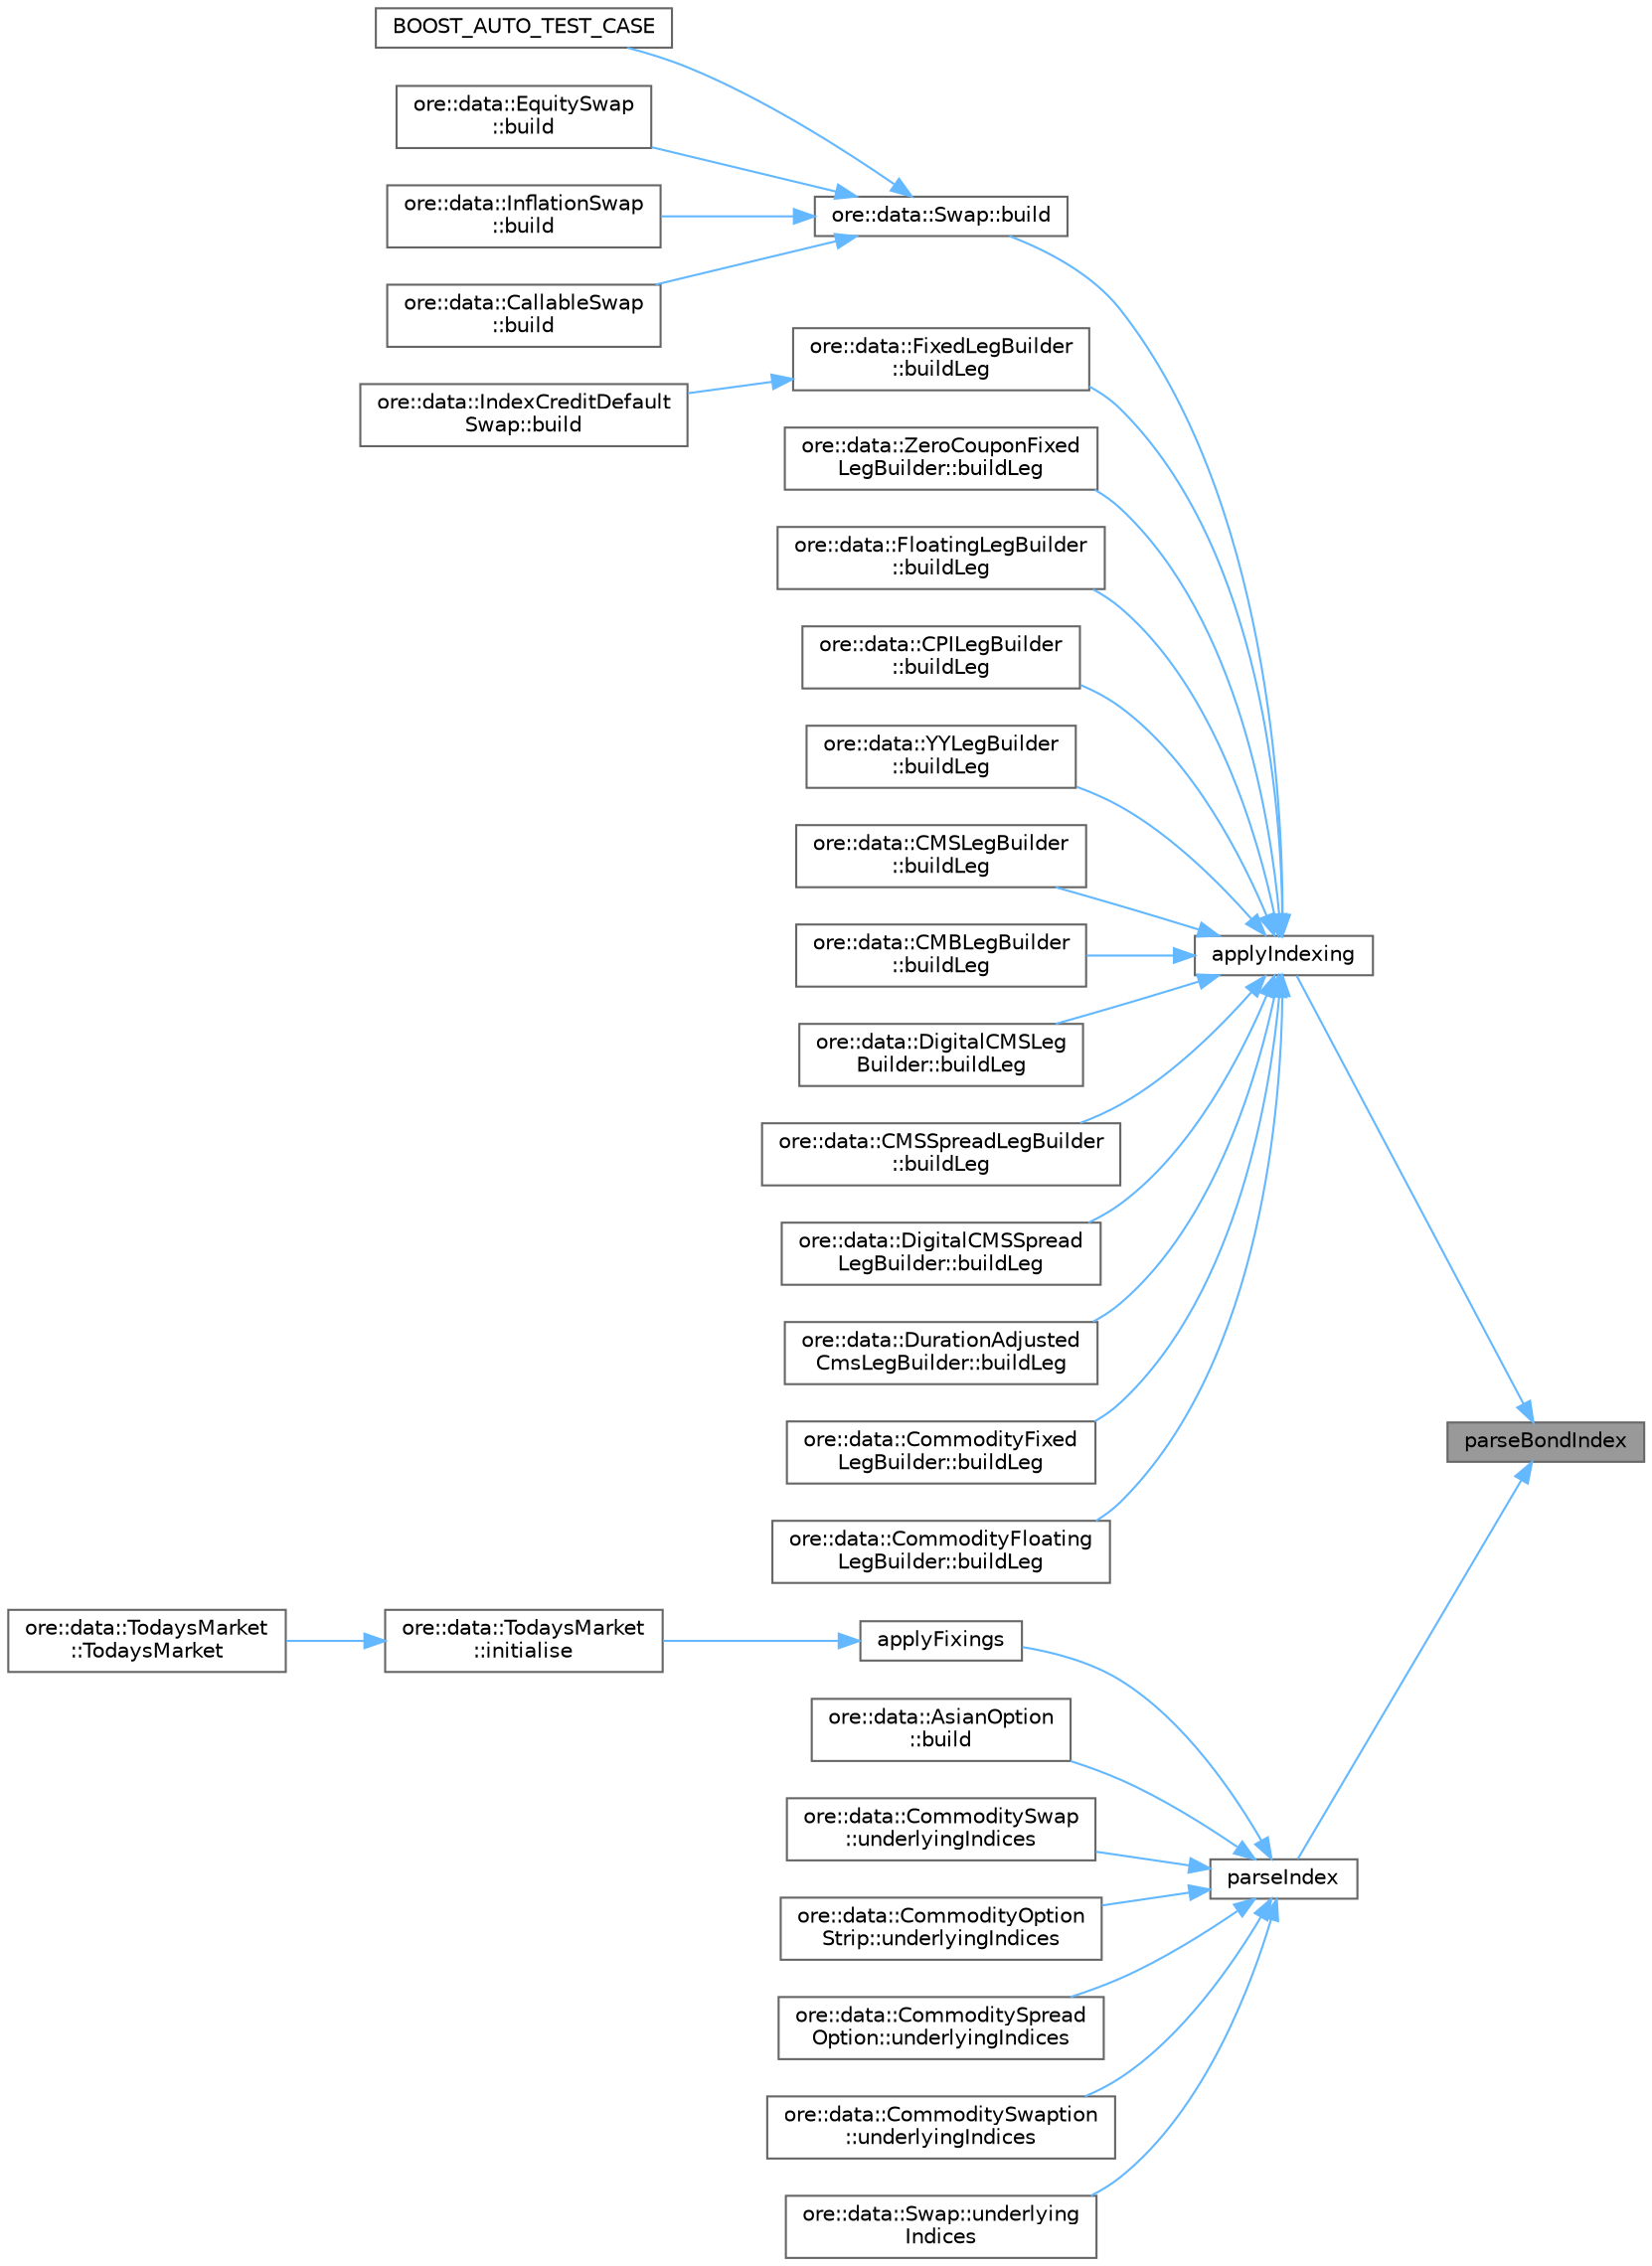 digraph "parseBondIndex"
{
 // INTERACTIVE_SVG=YES
 // LATEX_PDF_SIZE
  bgcolor="transparent";
  edge [fontname=Helvetica,fontsize=10,labelfontname=Helvetica,labelfontsize=10];
  node [fontname=Helvetica,fontsize=10,shape=box,height=0.2,width=0.4];
  rankdir="RL";
  Node1 [label="parseBondIndex",height=0.2,width=0.4,color="gray40", fillcolor="grey60", style="filled", fontcolor="black",tooltip="Convert std::string to QuantExt::BondIndex."];
  Node1 -> Node2 [dir="back",color="steelblue1",style="solid"];
  Node2 [label="applyIndexing",height=0.2,width=0.4,color="grey40", fillcolor="white", style="filled",URL="$namespaceore_1_1data.html#a5d06d31ceafbb5a0bf0f9a4dbd09ab7e",tooltip=" "];
  Node2 -> Node3 [dir="back",color="steelblue1",style="solid"];
  Node3 [label="ore::data::Swap::build",height=0.2,width=0.4,color="grey40", fillcolor="white", style="filled",URL="$classore_1_1data_1_1_swap.html#af7b69d5b18d278257927e32b10a23ee6",tooltip="Build QuantLib/QuantExt instrument, link pricing engine."];
  Node3 -> Node4 [dir="back",color="steelblue1",style="solid"];
  Node4 [label="BOOST_AUTO_TEST_CASE",height=0.2,width=0.4,color="grey40", fillcolor="white", style="filled",URL="$test_2todaysmarket_8cpp.html#aeb43366ac05a65218ef11c74fa7a5650",tooltip=" "];
  Node3 -> Node5 [dir="back",color="steelblue1",style="solid"];
  Node5 [label="ore::data::EquitySwap\l::build",height=0.2,width=0.4,color="grey40", fillcolor="white", style="filled",URL="$classore_1_1data_1_1_equity_swap.html#af7b69d5b18d278257927e32b10a23ee6",tooltip="Trade interface."];
  Node3 -> Node6 [dir="back",color="steelblue1",style="solid"];
  Node6 [label="ore::data::InflationSwap\l::build",height=0.2,width=0.4,color="grey40", fillcolor="white", style="filled",URL="$classore_1_1data_1_1_inflation_swap.html#af7b69d5b18d278257927e32b10a23ee6",tooltip="Trade interface."];
  Node3 -> Node7 [dir="back",color="steelblue1",style="solid"];
  Node7 [label="ore::data::CallableSwap\l::build",height=0.2,width=0.4,color="grey40", fillcolor="white", style="filled",URL="$classore_1_1data_1_1_callable_swap.html#ab1db499ff5e65c59fd2009d62276fdaf",tooltip="Build QuantLib/QuantExt instrument, link pricing engine."];
  Node2 -> Node8 [dir="back",color="steelblue1",style="solid"];
  Node8 [label="ore::data::FixedLegBuilder\l::buildLeg",height=0.2,width=0.4,color="grey40", fillcolor="white", style="filled",URL="$classore_1_1data_1_1_fixed_leg_builder.html#aea285351d9f3458189a9e2d965349d23",tooltip=" "];
  Node8 -> Node9 [dir="back",color="steelblue1",style="solid"];
  Node9 [label="ore::data::IndexCreditDefault\lSwap::build",height=0.2,width=0.4,color="grey40", fillcolor="white", style="filled",URL="$classore_1_1data_1_1_index_credit_default_swap.html#af7b69d5b18d278257927e32b10a23ee6",tooltip=" "];
  Node2 -> Node10 [dir="back",color="steelblue1",style="solid"];
  Node10 [label="ore::data::ZeroCouponFixed\lLegBuilder::buildLeg",height=0.2,width=0.4,color="grey40", fillcolor="white", style="filled",URL="$classore_1_1data_1_1_zero_coupon_fixed_leg_builder.html#aea285351d9f3458189a9e2d965349d23",tooltip=" "];
  Node2 -> Node11 [dir="back",color="steelblue1",style="solid"];
  Node11 [label="ore::data::FloatingLegBuilder\l::buildLeg",height=0.2,width=0.4,color="grey40", fillcolor="white", style="filled",URL="$classore_1_1data_1_1_floating_leg_builder.html#aea285351d9f3458189a9e2d965349d23",tooltip=" "];
  Node2 -> Node12 [dir="back",color="steelblue1",style="solid"];
  Node12 [label="ore::data::CPILegBuilder\l::buildLeg",height=0.2,width=0.4,color="grey40", fillcolor="white", style="filled",URL="$classore_1_1data_1_1_c_p_i_leg_builder.html#aea285351d9f3458189a9e2d965349d23",tooltip=" "];
  Node2 -> Node13 [dir="back",color="steelblue1",style="solid"];
  Node13 [label="ore::data::YYLegBuilder\l::buildLeg",height=0.2,width=0.4,color="grey40", fillcolor="white", style="filled",URL="$classore_1_1data_1_1_y_y_leg_builder.html#aea285351d9f3458189a9e2d965349d23",tooltip=" "];
  Node2 -> Node14 [dir="back",color="steelblue1",style="solid"];
  Node14 [label="ore::data::CMSLegBuilder\l::buildLeg",height=0.2,width=0.4,color="grey40", fillcolor="white", style="filled",URL="$classore_1_1data_1_1_c_m_s_leg_builder.html#aea285351d9f3458189a9e2d965349d23",tooltip=" "];
  Node2 -> Node15 [dir="back",color="steelblue1",style="solid"];
  Node15 [label="ore::data::CMBLegBuilder\l::buildLeg",height=0.2,width=0.4,color="grey40", fillcolor="white", style="filled",URL="$classore_1_1data_1_1_c_m_b_leg_builder.html#aea285351d9f3458189a9e2d965349d23",tooltip=" "];
  Node2 -> Node16 [dir="back",color="steelblue1",style="solid"];
  Node16 [label="ore::data::DigitalCMSLeg\lBuilder::buildLeg",height=0.2,width=0.4,color="grey40", fillcolor="white", style="filled",URL="$classore_1_1data_1_1_digital_c_m_s_leg_builder.html#aea285351d9f3458189a9e2d965349d23",tooltip=" "];
  Node2 -> Node17 [dir="back",color="steelblue1",style="solid"];
  Node17 [label="ore::data::CMSSpreadLegBuilder\l::buildLeg",height=0.2,width=0.4,color="grey40", fillcolor="white", style="filled",URL="$classore_1_1data_1_1_c_m_s_spread_leg_builder.html#aea285351d9f3458189a9e2d965349d23",tooltip=" "];
  Node2 -> Node18 [dir="back",color="steelblue1",style="solid"];
  Node18 [label="ore::data::DigitalCMSSpread\lLegBuilder::buildLeg",height=0.2,width=0.4,color="grey40", fillcolor="white", style="filled",URL="$classore_1_1data_1_1_digital_c_m_s_spread_leg_builder.html#aea285351d9f3458189a9e2d965349d23",tooltip=" "];
  Node2 -> Node19 [dir="back",color="steelblue1",style="solid"];
  Node19 [label="ore::data::DurationAdjusted\lCmsLegBuilder::buildLeg",height=0.2,width=0.4,color="grey40", fillcolor="white", style="filled",URL="$classore_1_1data_1_1_duration_adjusted_cms_leg_builder.html#acb28979da2d410bdc9e47181a3d2c47f",tooltip=" "];
  Node2 -> Node20 [dir="back",color="steelblue1",style="solid"];
  Node20 [label="ore::data::CommodityFixed\lLegBuilder::buildLeg",height=0.2,width=0.4,color="grey40", fillcolor="white", style="filled",URL="$classore_1_1data_1_1_commodity_fixed_leg_builder.html#a1e327fffe1588e7813e797d48b1b3420",tooltip=" "];
  Node2 -> Node21 [dir="back",color="steelblue1",style="solid"];
  Node21 [label="ore::data::CommodityFloating\lLegBuilder::buildLeg",height=0.2,width=0.4,color="grey40", fillcolor="white", style="filled",URL="$classore_1_1data_1_1_commodity_floating_leg_builder.html#a1e327fffe1588e7813e797d48b1b3420",tooltip=" "];
  Node1 -> Node22 [dir="back",color="steelblue1",style="solid"];
  Node22 [label="parseIndex",height=0.2,width=0.4,color="grey40", fillcolor="white", style="filled",URL="$group__utilities.html#gaa2e4a5db4f69e91149467abc58e85613",tooltip="Convert std::string to QuantLib::Index."];
  Node22 -> Node23 [dir="back",color="steelblue1",style="solid"];
  Node23 [label="applyFixings",height=0.2,width=0.4,color="grey40", fillcolor="white", style="filled",URL="$namespaceore_1_1data.html#afbdabb3acc8c9fd3e013b2d5b9b71660",tooltip="Utility to write a vector of fixings in the QuantLib index manager's fixing history."];
  Node23 -> Node24 [dir="back",color="steelblue1",style="solid"];
  Node24 [label="ore::data::TodaysMarket\l::initialise",height=0.2,width=0.4,color="grey40", fillcolor="white", style="filled",URL="$classore_1_1data_1_1_todays_market.html#a0816e5ec53019bee5353fea5fc006eb1",tooltip=" "];
  Node24 -> Node25 [dir="back",color="steelblue1",style="solid"];
  Node25 [label="ore::data::TodaysMarket\l::TodaysMarket",height=0.2,width=0.4,color="grey40", fillcolor="white", style="filled",URL="$classore_1_1data_1_1_todays_market.html#ad79acb672b27bd7258f228494d94cb32",tooltip="Constructor taking pointers and allowing for a lazy build of the market objects."];
  Node22 -> Node26 [dir="back",color="steelblue1",style="solid"];
  Node26 [label="ore::data::AsianOption\l::build",height=0.2,width=0.4,color="grey40", fillcolor="white", style="filled",URL="$classore_1_1data_1_1_asian_option.html#af7b69d5b18d278257927e32b10a23ee6",tooltip="Build QuantLib/QuantExt instrument, link pricing engine."];
  Node22 -> Node27 [dir="back",color="steelblue1",style="solid"];
  Node27 [label="ore::data::CommoditySwap\l::underlyingIndices",height=0.2,width=0.4,color="grey40", fillcolor="white", style="filled",URL="$classore_1_1data_1_1_commodity_swap.html#ad0ab039c4a42b750bf36dbdd6929b34b",tooltip="Add underlying Commodity names."];
  Node22 -> Node28 [dir="back",color="steelblue1",style="solid"];
  Node28 [label="ore::data::CommodityOption\lStrip::underlyingIndices",height=0.2,width=0.4,color="grey40", fillcolor="white", style="filled",URL="$classore_1_1data_1_1_commodity_option_strip.html#a6da7779e38177d8b39cb72df2c538d0f",tooltip="Add underlying Commodity names."];
  Node22 -> Node29 [dir="back",color="steelblue1",style="solid"];
  Node29 [label="ore::data::CommoditySpread\lOption::underlyingIndices",height=0.2,width=0.4,color="grey40", fillcolor="white", style="filled",URL="$classore_1_1data_1_1_commodity_spread_option.html#a6da7779e38177d8b39cb72df2c538d0f",tooltip="Add underlying Commodity names."];
  Node22 -> Node30 [dir="back",color="steelblue1",style="solid"];
  Node30 [label="ore::data::CommoditySwaption\l::underlyingIndices",height=0.2,width=0.4,color="grey40", fillcolor="white", style="filled",URL="$classore_1_1data_1_1_commodity_swaption.html#a5172c779c3cbbd760ae110e62e08bb35",tooltip="Add underlying Commodity names."];
  Node22 -> Node31 [dir="back",color="steelblue1",style="solid"];
  Node31 [label="ore::data::Swap::underlying\lIndices",height=0.2,width=0.4,color="grey40", fillcolor="white", style="filled",URL="$classore_1_1data_1_1_swap.html#a92a7823e84102c31f6fabc6de932e568",tooltip="Add underlying index names."];
}
